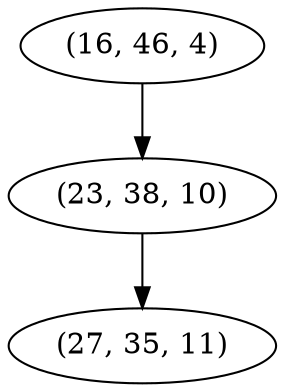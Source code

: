 digraph tree {
    "(16, 46, 4)";
    "(23, 38, 10)";
    "(27, 35, 11)";
    "(16, 46, 4)" -> "(23, 38, 10)";
    "(23, 38, 10)" -> "(27, 35, 11)";
}
